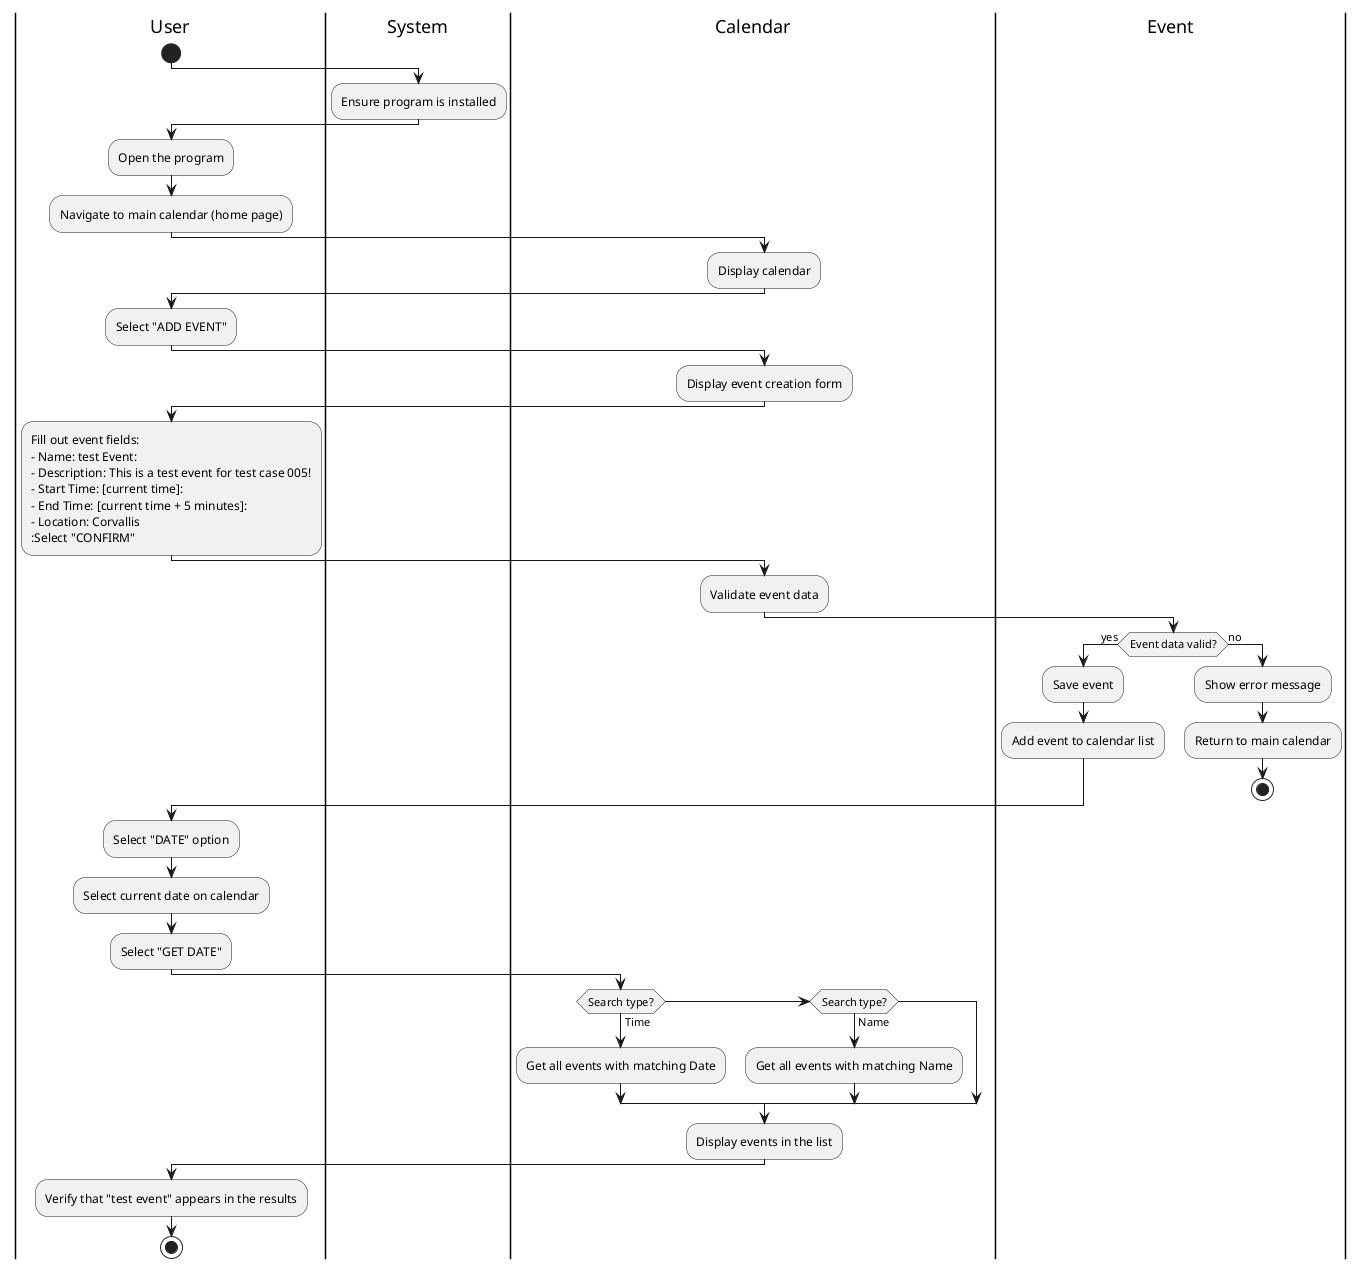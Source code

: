 @startuml
|User|
start

|System|
:Ensure program is installed;

|User|
:Open the program;
:Navigate to main calendar (home page);

|Calendar|
:Display calendar;

|User|
:Select "ADD EVENT";

|Calendar|
:Display event creation form;

|User|
:Fill out event fields:
- Name: test Event:
- Description: This is a test event for test case 005!
- Start Time: [current time]:
- End Time: [current time + 5 minutes]:
- Location: Corvallis
:Select "CONFIRM";

|Calendar|
:Validate event data;

|Event|
if (Event data valid?) then (yes)
  :Save event;
  :Add event to calendar list;
else (no)
  :Show error message;
  :Return to main calendar;
  stop
endif

|User|
:Select "DATE" option;
:Select current date on calendar;
:Select "GET DATE";

|Calendar|
if (Search type?) then (Time)
  :Get all events with matching Date;
elseif (Search type?) then (Name)
  :Get all events with matching Name;
endif
:Display events in the list;

|User|
:Verify that "test event" appears in the results;
stop

@enduml